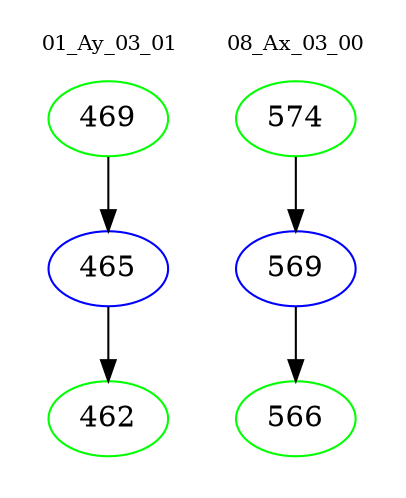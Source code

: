 digraph{
subgraph cluster_0 {
color = white
label = "01_Ay_03_01";
fontsize=10;
T0_469 [label="469", color="green"]
T0_469 -> T0_465 [color="black"]
T0_465 [label="465", color="blue"]
T0_465 -> T0_462 [color="black"]
T0_462 [label="462", color="green"]
}
subgraph cluster_1 {
color = white
label = "08_Ax_03_00";
fontsize=10;
T1_574 [label="574", color="green"]
T1_574 -> T1_569 [color="black"]
T1_569 [label="569", color="blue"]
T1_569 -> T1_566 [color="black"]
T1_566 [label="566", color="green"]
}
}
